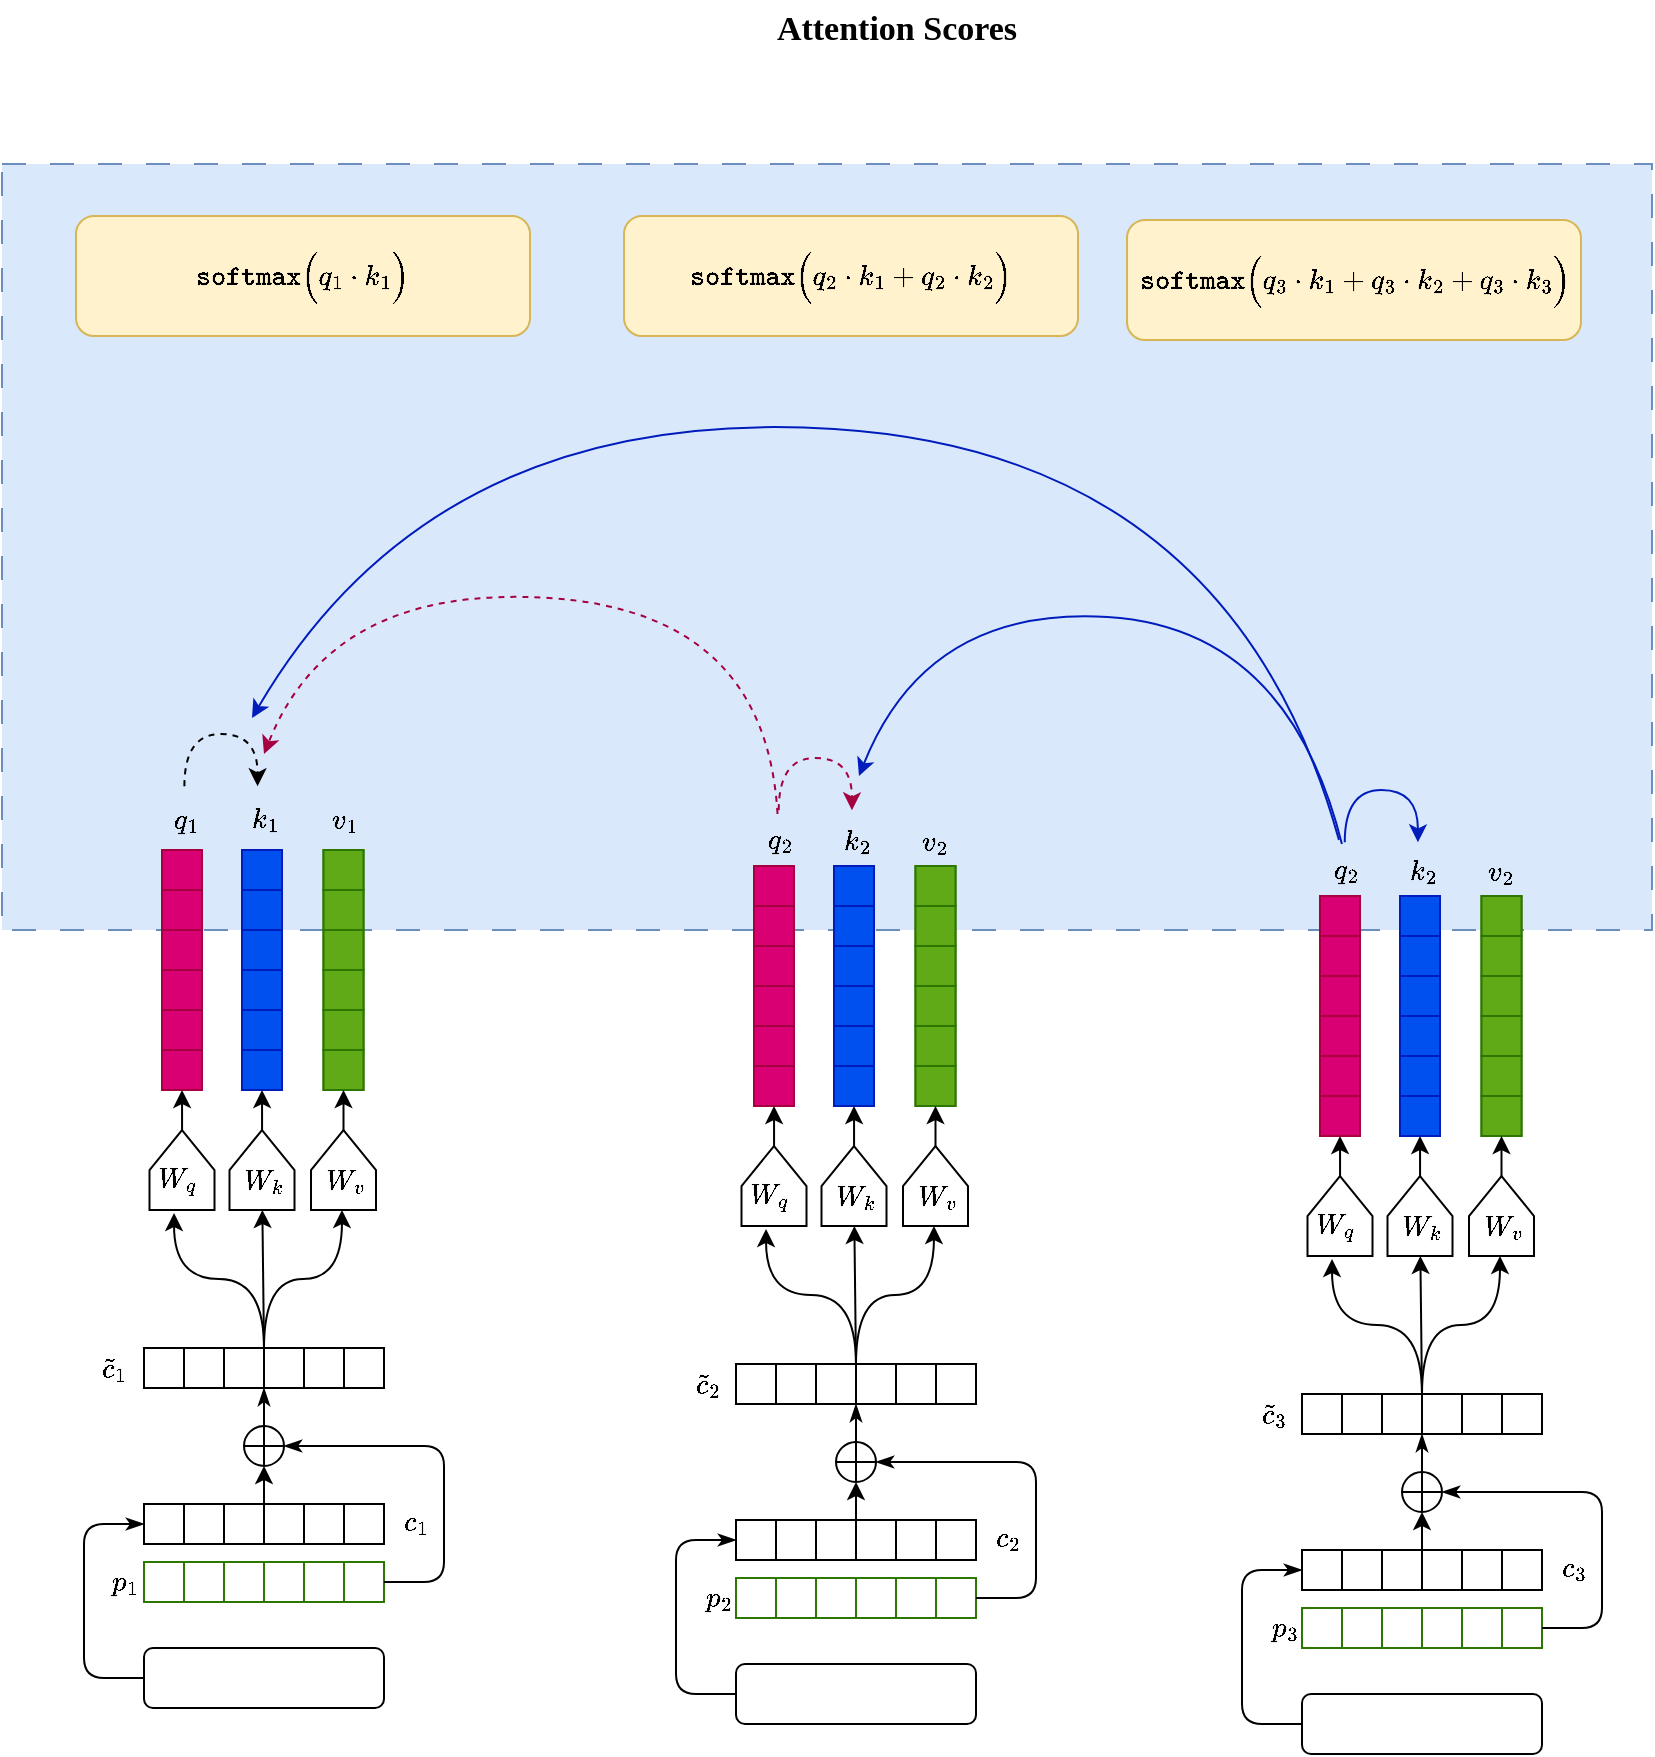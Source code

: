 <mxfile version="22.1.16" type="device">
  <diagram id="0hqk3zeWQtQj_Qt4gPwC" name="Page-1">
    <mxGraphModel dx="1098" dy="2112" grid="0" gridSize="10" guides="1" tooltips="1" connect="1" arrows="1" fold="1" page="1" pageScale="1" pageWidth="850" pageHeight="1100" math="1" shadow="0">
      <root>
        <mxCell id="0" />
        <mxCell id="1" parent="0" />
        <mxCell id="462" value="" style="rounded=0;whiteSpace=wrap;html=1;strokeColor=#6c8ebf;strokeWidth=1;fontFamily=Garamond;fontSize=17;fillColor=#dae8fc;dashed=1;dashPattern=12 12;" parent="1" vertex="1">
          <mxGeometry x="16" y="19" width="825" height="383" as="geometry" />
        </mxCell>
        <mxCell id="57" value="" style="verticalLabelPosition=bottom;verticalAlign=top;html=1;shape=offPageConnector;rounded=0;size=0.5;strokeWidth=1;fillColor=none;rotation=-180;" parent="1" vertex="1">
          <mxGeometry x="89.75" y="502" width="32.5" height="40" as="geometry" />
        </mxCell>
        <mxCell id="25" style="edgeStyle=elbowEdgeStyle;html=1;entryX=0;entryY=0.5;entryDx=0;entryDy=0;endArrow=classicThin;endFill=1;exitX=0;exitY=0.5;exitDx=0;exitDy=0;" parent="1" source="2" target="3" edge="1">
          <mxGeometry relative="1" as="geometry">
            <Array as="points">
              <mxPoint x="57" y="742" />
            </Array>
          </mxGeometry>
        </mxCell>
        <mxCell id="2" value="" style="rounded=1;whiteSpace=wrap;html=1;" parent="1" vertex="1">
          <mxGeometry x="87" y="761" width="120" height="30" as="geometry" />
        </mxCell>
        <mxCell id="9" value="" style="group" parent="1" vertex="1" connectable="0">
          <mxGeometry x="87" y="689" width="120" height="20" as="geometry" />
        </mxCell>
        <mxCell id="3" value="" style="rounded=0;whiteSpace=wrap;html=1;" parent="9" vertex="1">
          <mxGeometry width="20" height="20" as="geometry" />
        </mxCell>
        <mxCell id="4" value="" style="rounded=0;whiteSpace=wrap;html=1;" parent="9" vertex="1">
          <mxGeometry x="20" width="20" height="20" as="geometry" />
        </mxCell>
        <mxCell id="5" value="" style="rounded=0;whiteSpace=wrap;html=1;" parent="9" vertex="1">
          <mxGeometry x="40" width="20" height="20" as="geometry" />
        </mxCell>
        <mxCell id="6" value="" style="rounded=0;whiteSpace=wrap;html=1;" parent="9" vertex="1">
          <mxGeometry x="60" width="20" height="20" as="geometry" />
        </mxCell>
        <mxCell id="7" value="" style="rounded=0;whiteSpace=wrap;html=1;" parent="9" vertex="1">
          <mxGeometry x="80" width="20" height="20" as="geometry" />
        </mxCell>
        <mxCell id="8" value="" style="rounded=0;whiteSpace=wrap;html=1;" parent="9" vertex="1">
          <mxGeometry x="100" width="20" height="20" as="geometry" />
        </mxCell>
        <mxCell id="10" value="" style="group;fillColor=none;fontColor=#ffffff;strokeColor=#2D7600;" parent="1" vertex="1" connectable="0">
          <mxGeometry x="87" y="718" width="120" height="20" as="geometry" />
        </mxCell>
        <mxCell id="11" value="" style="rounded=0;whiteSpace=wrap;html=1;fillColor=none;fontColor=#ffffff;strokeColor=#2D7600;" parent="10" vertex="1">
          <mxGeometry width="20" height="20" as="geometry" />
        </mxCell>
        <mxCell id="12" value="" style="rounded=0;whiteSpace=wrap;html=1;fillColor=none;fontColor=#ffffff;strokeColor=#2D7600;" parent="10" vertex="1">
          <mxGeometry x="20" width="20" height="20" as="geometry" />
        </mxCell>
        <mxCell id="13" value="" style="rounded=0;whiteSpace=wrap;html=1;fillColor=none;fontColor=#ffffff;strokeColor=#2D7600;" parent="10" vertex="1">
          <mxGeometry x="40" width="20" height="20" as="geometry" />
        </mxCell>
        <mxCell id="14" value="" style="rounded=0;whiteSpace=wrap;html=1;fillColor=none;fontColor=#ffffff;strokeColor=#2D7600;" parent="10" vertex="1">
          <mxGeometry x="60" width="20" height="20" as="geometry" />
        </mxCell>
        <mxCell id="15" value="" style="rounded=0;whiteSpace=wrap;html=1;fillColor=none;fontColor=#ffffff;strokeColor=#2D7600;" parent="10" vertex="1">
          <mxGeometry x="80" width="20" height="20" as="geometry" />
        </mxCell>
        <mxCell id="16" value="" style="rounded=0;whiteSpace=wrap;html=1;fillColor=none;fontColor=#ffffff;strokeColor=#2D7600;" parent="10" vertex="1">
          <mxGeometry x="100" width="20" height="20" as="geometry" />
        </mxCell>
        <mxCell id="20" value="" style="group" parent="1" vertex="1" connectable="0">
          <mxGeometry x="137" y="650" width="20" height="20" as="geometry" />
        </mxCell>
        <mxCell id="17" value="" style="ellipse;whiteSpace=wrap;html=1;aspect=fixed;fillColor=none;" parent="20" vertex="1">
          <mxGeometry width="20" height="20" as="geometry" />
        </mxCell>
        <mxCell id="18" value="" style="endArrow=none;html=1;entryX=0.5;entryY=0;entryDx=0;entryDy=0;exitX=0.5;exitY=1;exitDx=0;exitDy=0;" parent="20" source="17" target="17" edge="1">
          <mxGeometry width="50" height="50" relative="1" as="geometry">
            <mxPoint x="60" y="120" as="sourcePoint" />
            <mxPoint x="110" y="70" as="targetPoint" />
          </mxGeometry>
        </mxCell>
        <mxCell id="19" value="" style="endArrow=none;html=1;exitX=0;exitY=0.5;exitDx=0;exitDy=0;entryX=1;entryY=0.5;entryDx=0;entryDy=0;" parent="20" source="17" target="17" edge="1">
          <mxGeometry width="50" height="50" relative="1" as="geometry">
            <mxPoint x="60" y="120" as="sourcePoint" />
            <mxPoint x="110" y="70" as="targetPoint" />
          </mxGeometry>
        </mxCell>
        <mxCell id="21" value="" style="endArrow=classic;html=1;exitX=0;exitY=0;exitDx=0;exitDy=0;entryX=0.5;entryY=1;entryDx=0;entryDy=0;" parent="1" source="6" target="17" edge="1">
          <mxGeometry width="50" height="50" relative="1" as="geometry">
            <mxPoint x="187" y="632" as="sourcePoint" />
            <mxPoint x="147" y="662" as="targetPoint" />
          </mxGeometry>
        </mxCell>
        <mxCell id="22" value="" style="endArrow=classicThin;html=1;edgeStyle=elbowEdgeStyle;exitX=1;exitY=0.5;exitDx=0;exitDy=0;entryX=1;entryY=0.5;entryDx=0;entryDy=0;endFill=1;" parent="1" source="16" target="17" edge="1">
          <mxGeometry width="50" height="50" relative="1" as="geometry">
            <mxPoint x="187" y="632" as="sourcePoint" />
            <mxPoint x="237" y="582" as="targetPoint" />
            <Array as="points">
              <mxPoint x="237" y="702" />
            </Array>
          </mxGeometry>
        </mxCell>
        <mxCell id="26" value="" style="group" parent="1" vertex="1" connectable="0">
          <mxGeometry x="87" y="592" width="120" height="25" as="geometry" />
        </mxCell>
        <mxCell id="27" value="" style="rounded=0;whiteSpace=wrap;html=1;" parent="26" vertex="1">
          <mxGeometry y="19" width="20" height="20" as="geometry" />
        </mxCell>
        <mxCell id="28" value="" style="rounded=0;whiteSpace=wrap;html=1;" parent="26" vertex="1">
          <mxGeometry x="20" y="19" width="20" height="20" as="geometry" />
        </mxCell>
        <mxCell id="29" value="" style="rounded=0;whiteSpace=wrap;html=1;" parent="26" vertex="1">
          <mxGeometry x="40" y="19" width="20" height="20" as="geometry" />
        </mxCell>
        <mxCell id="30" value="" style="rounded=0;whiteSpace=wrap;html=1;" parent="26" vertex="1">
          <mxGeometry x="60" y="19" width="20" height="20" as="geometry" />
        </mxCell>
        <mxCell id="31" value="" style="rounded=0;whiteSpace=wrap;html=1;" parent="26" vertex="1">
          <mxGeometry x="80" y="19" width="20" height="20" as="geometry" />
        </mxCell>
        <mxCell id="32" value="" style="rounded=0;whiteSpace=wrap;html=1;" parent="26" vertex="1">
          <mxGeometry x="100" y="19" width="20" height="20" as="geometry" />
        </mxCell>
        <mxCell id="65" value="$$\tilde{c}_1$$" style="text;align=center;verticalAlign=middle;resizable=0;points=[];autosize=1;strokeColor=none;fillColor=none;html=1;" parent="26" vertex="1">
          <mxGeometry x="-65" y="14" width="100" height="30" as="geometry" />
        </mxCell>
        <mxCell id="33" style="edgeStyle=orthogonalEdgeStyle;html=1;exitX=0.5;exitY=0;exitDx=0;exitDy=0;entryX=0;entryY=1;entryDx=0;entryDy=0;endArrow=classicThin;endFill=1;" parent="1" source="17" target="30" edge="1">
          <mxGeometry relative="1" as="geometry" />
        </mxCell>
        <mxCell id="34" value="" style="group;fillColor=#d80073;fontColor=#ffffff;strokeColor=#A50040;rotation=-90;" parent="1" vertex="1" connectable="0">
          <mxGeometry x="46" y="412" width="120" height="20" as="geometry" />
        </mxCell>
        <mxCell id="35" value="" style="rounded=0;whiteSpace=wrap;html=1;fillColor=#d80073;fontColor=#ffffff;strokeColor=#A50040;rotation=-90;" parent="34" vertex="1">
          <mxGeometry x="50" y="50" width="20" height="20" as="geometry" />
        </mxCell>
        <mxCell id="36" value="" style="rounded=0;whiteSpace=wrap;html=1;fillColor=#d80073;fontColor=#ffffff;strokeColor=#A50040;rotation=-90;" parent="34" vertex="1">
          <mxGeometry x="50" y="30" width="20" height="20" as="geometry" />
        </mxCell>
        <mxCell id="37" value="" style="rounded=0;whiteSpace=wrap;html=1;fillColor=#d80073;fontColor=#ffffff;strokeColor=#A50040;rotation=-90;" parent="34" vertex="1">
          <mxGeometry x="50" y="10" width="20" height="20" as="geometry" />
        </mxCell>
        <mxCell id="38" value="" style="rounded=0;whiteSpace=wrap;html=1;fillColor=#d80073;fontColor=#ffffff;strokeColor=#A50040;rotation=-90;" parent="34" vertex="1">
          <mxGeometry x="50" y="-10" width="20" height="20" as="geometry" />
        </mxCell>
        <mxCell id="39" value="" style="rounded=0;whiteSpace=wrap;html=1;fillColor=#d80073;fontColor=#ffffff;strokeColor=#A50040;rotation=-90;" parent="34" vertex="1">
          <mxGeometry x="50" y="-30" width="20" height="20" as="geometry" />
        </mxCell>
        <mxCell id="40" value="" style="rounded=0;whiteSpace=wrap;html=1;fillColor=#d80073;fontColor=#ffffff;strokeColor=#A50040;rotation=-90;" parent="34" vertex="1">
          <mxGeometry x="50" y="-50" width="20" height="20" as="geometry" />
        </mxCell>
        <mxCell id="58" style="edgeStyle=orthogonalEdgeStyle;curved=1;html=1;entryX=0;entryY=0.5;entryDx=0;entryDy=0;endArrow=classic;endFill=1;" parent="1" source="57" target="35" edge="1">
          <mxGeometry relative="1" as="geometry" />
        </mxCell>
        <mxCell id="64" value="$$W_q$$" style="text;align=center;verticalAlign=middle;resizable=0;points=[];autosize=1;strokeColor=none;fillColor=none;html=1;" parent="1" vertex="1">
          <mxGeometry x="68" y="512" width="70" height="30" as="geometry" />
        </mxCell>
        <mxCell id="66" value="$${c}_1$$" style="text;align=center;verticalAlign=middle;resizable=0;points=[];autosize=1;strokeColor=none;fillColor=none;html=1;" parent="1" vertex="1">
          <mxGeometry x="183" y="683" width="80" height="30" as="geometry" />
        </mxCell>
        <mxCell id="67" value="$${p}_1$$" style="text;align=center;verticalAlign=middle;resizable=0;points=[];autosize=1;strokeColor=none;fillColor=none;html=1;" parent="1" vertex="1">
          <mxGeometry x="37" y="713" width="80" height="30" as="geometry" />
        </mxCell>
        <mxCell id="69" value="" style="group;fillColor=#0050ef;fontColor=#ffffff;strokeColor=#001DBC;rotation=-90;" parent="1" vertex="1" connectable="0">
          <mxGeometry x="86" y="412" width="120" height="20" as="geometry" />
        </mxCell>
        <mxCell id="70" value="" style="rounded=0;whiteSpace=wrap;html=1;fillColor=#0050ef;fontColor=#ffffff;strokeColor=#001DBC;rotation=-90;" parent="69" vertex="1">
          <mxGeometry x="50" y="50" width="20" height="20" as="geometry" />
        </mxCell>
        <mxCell id="71" value="" style="rounded=0;whiteSpace=wrap;html=1;fillColor=#0050ef;fontColor=#ffffff;strokeColor=#001DBC;rotation=-90;" parent="69" vertex="1">
          <mxGeometry x="50" y="30" width="20" height="20" as="geometry" />
        </mxCell>
        <mxCell id="72" value="" style="rounded=0;whiteSpace=wrap;html=1;fillColor=#0050ef;fontColor=#ffffff;strokeColor=#001DBC;rotation=-90;" parent="69" vertex="1">
          <mxGeometry x="50" y="10" width="20" height="20" as="geometry" />
        </mxCell>
        <mxCell id="73" value="" style="rounded=0;whiteSpace=wrap;html=1;fillColor=#0050ef;fontColor=#ffffff;strokeColor=#001DBC;rotation=-90;" parent="69" vertex="1">
          <mxGeometry x="50" y="-10" width="20" height="20" as="geometry" />
        </mxCell>
        <mxCell id="74" value="" style="rounded=0;whiteSpace=wrap;html=1;fillColor=#0050ef;fontColor=#ffffff;strokeColor=#001DBC;rotation=-90;" parent="69" vertex="1">
          <mxGeometry x="50" y="-30" width="20" height="20" as="geometry" />
        </mxCell>
        <mxCell id="75" value="" style="rounded=0;whiteSpace=wrap;html=1;fillColor=#0050ef;fontColor=#ffffff;strokeColor=#001DBC;rotation=-90;" parent="69" vertex="1">
          <mxGeometry x="50" y="-50" width="20" height="20" as="geometry" />
        </mxCell>
        <mxCell id="76" style="edgeStyle=orthogonalEdgeStyle;curved=1;html=1;entryX=0;entryY=0.5;entryDx=0;entryDy=0;endArrow=classic;endFill=1;" parent="1" source="77" target="70" edge="1">
          <mxGeometry relative="1" as="geometry" />
        </mxCell>
        <mxCell id="77" value="" style="verticalLabelPosition=bottom;verticalAlign=top;html=1;shape=offPageConnector;rounded=0;size=0.5;strokeWidth=1;fillColor=none;rotation=-180;" parent="1" vertex="1">
          <mxGeometry x="129.75" y="502" width="32.5" height="40" as="geometry" />
        </mxCell>
        <mxCell id="78" value="" style="group;fillColor=#60a917;fontColor=#ffffff;strokeColor=#2D7600;rotation=-90;" parent="1" vertex="1" connectable="0">
          <mxGeometry x="126.75" y="412" width="120" height="20" as="geometry" />
        </mxCell>
        <mxCell id="79" value="" style="rounded=0;whiteSpace=wrap;html=1;fillColor=#60a917;fontColor=#ffffff;strokeColor=#2D7600;rotation=-90;" parent="78" vertex="1">
          <mxGeometry x="50" y="50" width="20" height="20" as="geometry" />
        </mxCell>
        <mxCell id="80" value="" style="rounded=0;whiteSpace=wrap;html=1;fillColor=#60a917;fontColor=#ffffff;strokeColor=#2D7600;rotation=-90;" parent="78" vertex="1">
          <mxGeometry x="50" y="30" width="20" height="20" as="geometry" />
        </mxCell>
        <mxCell id="81" value="" style="rounded=0;whiteSpace=wrap;html=1;fillColor=#60a917;fontColor=#ffffff;strokeColor=#2D7600;rotation=-90;" parent="78" vertex="1">
          <mxGeometry x="50" y="10" width="20" height="20" as="geometry" />
        </mxCell>
        <mxCell id="82" value="" style="rounded=0;whiteSpace=wrap;html=1;fillColor=#60a917;fontColor=#ffffff;strokeColor=#2D7600;rotation=-90;" parent="78" vertex="1">
          <mxGeometry x="50" y="-10" width="20" height="20" as="geometry" />
        </mxCell>
        <mxCell id="83" value="" style="rounded=0;whiteSpace=wrap;html=1;fillColor=#60a917;fontColor=#ffffff;strokeColor=#2D7600;rotation=-90;" parent="78" vertex="1">
          <mxGeometry x="50" y="-30" width="20" height="20" as="geometry" />
        </mxCell>
        <mxCell id="84" value="" style="rounded=0;whiteSpace=wrap;html=1;fillColor=#60a917;fontColor=#ffffff;strokeColor=#2D7600;rotation=-90;" parent="78" vertex="1">
          <mxGeometry x="50" y="-50" width="20" height="20" as="geometry" />
        </mxCell>
        <mxCell id="85" style="edgeStyle=orthogonalEdgeStyle;curved=1;html=1;entryX=0;entryY=0.5;entryDx=0;entryDy=0;endArrow=classic;endFill=1;" parent="1" source="86" target="79" edge="1">
          <mxGeometry relative="1" as="geometry" />
        </mxCell>
        <mxCell id="86" value="" style="verticalLabelPosition=bottom;verticalAlign=top;html=1;shape=offPageConnector;rounded=0;size=0.5;strokeWidth=1;fillColor=none;rotation=-180;" parent="1" vertex="1">
          <mxGeometry x="170.5" y="502" width="32.5" height="40" as="geometry" />
        </mxCell>
        <mxCell id="87" value="$$W_k$$" style="text;align=center;verticalAlign=middle;resizable=0;points=[];autosize=1;strokeColor=none;fillColor=none;html=1;" parent="1" vertex="1">
          <mxGeometry x="111" y="512" width="70" height="30" as="geometry" />
        </mxCell>
        <mxCell id="88" value="$$W_v$$" style="text;align=center;verticalAlign=middle;resizable=0;points=[];autosize=1;strokeColor=none;fillColor=none;html=1;" parent="1" vertex="1">
          <mxGeometry x="151.75" y="512" width="70" height="30" as="geometry" />
        </mxCell>
        <mxCell id="89" value="" style="curved=1;endArrow=classic;html=1;exitX=0;exitY=0;exitDx=0;exitDy=0;entryX=0.486;entryY=1.05;entryDx=0;entryDy=0;entryPerimeter=0;edgeStyle=orthogonalEdgeStyle;" parent="1" source="30" target="64" edge="1">
          <mxGeometry width="50" height="50" relative="1" as="geometry">
            <mxPoint x="197" y="532" as="sourcePoint" />
            <mxPoint x="247" y="482" as="targetPoint" />
          </mxGeometry>
        </mxCell>
        <mxCell id="90" value="" style="endArrow=classic;html=1;exitX=0;exitY=0;exitDx=0;exitDy=0;" parent="1" source="30" target="87" edge="1">
          <mxGeometry width="50" height="50" relative="1" as="geometry">
            <mxPoint x="188" y="609.5" as="sourcePoint" />
            <mxPoint x="157" y="542" as="targetPoint" />
          </mxGeometry>
        </mxCell>
        <mxCell id="91" style="edgeStyle=orthogonalEdgeStyle;curved=1;html=1;exitX=0;exitY=0;exitDx=0;exitDy=0;entryX=0.489;entryY=1;entryDx=0;entryDy=0;entryPerimeter=0;endArrow=classic;endFill=1;" parent="1" source="30" target="88" edge="1">
          <mxGeometry relative="1" as="geometry" />
        </mxCell>
        <mxCell id="379" style="edgeStyle=orthogonalEdgeStyle;curved=1;html=1;entryX=0.46;entryY=-0.061;entryDx=0;entryDy=0;entryPerimeter=0;endArrow=classic;endFill=1;exitX=0.49;exitY=-0.061;exitDx=0;exitDy=0;exitPerimeter=0;startArrow=none;startFill=0;dashed=1;" parent="1" source="135" target="308" edge="1">
          <mxGeometry relative="1" as="geometry">
            <Array as="points">
              <mxPoint x="107" y="304" />
              <mxPoint x="144" y="304" />
            </Array>
          </mxGeometry>
        </mxCell>
        <mxCell id="135" value="$${q}_1$$" style="text;align=center;verticalAlign=middle;resizable=0;points=[];autosize=1;strokeColor=none;fillColor=none;html=1;" parent="1" vertex="1">
          <mxGeometry x="68" y="332" width="80" height="30" as="geometry" />
        </mxCell>
        <mxCell id="308" value="$${k}_1$$" style="text;align=center;verticalAlign=middle;resizable=0;points=[];autosize=1;strokeColor=none;fillColor=none;html=1;" parent="1" vertex="1">
          <mxGeometry x="107" y="332" width="80" height="30" as="geometry" />
        </mxCell>
        <mxCell id="309" value="$${v}_1$$" style="text;align=center;verticalAlign=middle;resizable=0;points=[];autosize=1;strokeColor=none;fillColor=none;html=1;" parent="1" vertex="1">
          <mxGeometry x="146.75" y="332" width="80" height="30" as="geometry" />
        </mxCell>
        <mxCell id="310" value="" style="verticalLabelPosition=bottom;verticalAlign=top;html=1;shape=offPageConnector;rounded=0;size=0.5;strokeWidth=1;fillColor=none;rotation=-180;" parent="1" vertex="1">
          <mxGeometry x="385.75" y="510" width="32.5" height="40" as="geometry" />
        </mxCell>
        <mxCell id="311" style="edgeStyle=elbowEdgeStyle;html=1;entryX=0;entryY=0.5;entryDx=0;entryDy=0;endArrow=classicThin;endFill=1;exitX=0;exitY=0.5;exitDx=0;exitDy=0;" parent="1" source="312" target="314" edge="1">
          <mxGeometry relative="1" as="geometry">
            <Array as="points">
              <mxPoint x="353" y="750" />
            </Array>
          </mxGeometry>
        </mxCell>
        <mxCell id="312" value="" style="rounded=1;whiteSpace=wrap;html=1;" parent="1" vertex="1">
          <mxGeometry x="383" y="769" width="120" height="30" as="geometry" />
        </mxCell>
        <mxCell id="313" value="" style="group" parent="1" vertex="1" connectable="0">
          <mxGeometry x="383" y="697" width="120" height="20" as="geometry" />
        </mxCell>
        <mxCell id="314" value="" style="rounded=0;whiteSpace=wrap;html=1;" parent="313" vertex="1">
          <mxGeometry width="20" height="20" as="geometry" />
        </mxCell>
        <mxCell id="315" value="" style="rounded=0;whiteSpace=wrap;html=1;" parent="313" vertex="1">
          <mxGeometry x="20" width="20" height="20" as="geometry" />
        </mxCell>
        <mxCell id="316" value="" style="rounded=0;whiteSpace=wrap;html=1;" parent="313" vertex="1">
          <mxGeometry x="40" width="20" height="20" as="geometry" />
        </mxCell>
        <mxCell id="317" value="" style="rounded=0;whiteSpace=wrap;html=1;" parent="313" vertex="1">
          <mxGeometry x="60" width="20" height="20" as="geometry" />
        </mxCell>
        <mxCell id="318" value="" style="rounded=0;whiteSpace=wrap;html=1;" parent="313" vertex="1">
          <mxGeometry x="80" width="20" height="20" as="geometry" />
        </mxCell>
        <mxCell id="319" value="" style="rounded=0;whiteSpace=wrap;html=1;" parent="313" vertex="1">
          <mxGeometry x="100" width="20" height="20" as="geometry" />
        </mxCell>
        <mxCell id="320" value="" style="group;fillColor=none;fontColor=#ffffff;strokeColor=#2D7600;" parent="1" vertex="1" connectable="0">
          <mxGeometry x="383" y="726" width="120" height="20" as="geometry" />
        </mxCell>
        <mxCell id="321" value="" style="rounded=0;whiteSpace=wrap;html=1;fillColor=none;fontColor=#ffffff;strokeColor=#2D7600;" parent="320" vertex="1">
          <mxGeometry width="20" height="20" as="geometry" />
        </mxCell>
        <mxCell id="322" value="" style="rounded=0;whiteSpace=wrap;html=1;fillColor=none;fontColor=#ffffff;strokeColor=#2D7600;" parent="320" vertex="1">
          <mxGeometry x="20" width="20" height="20" as="geometry" />
        </mxCell>
        <mxCell id="323" value="" style="rounded=0;whiteSpace=wrap;html=1;fillColor=none;fontColor=#ffffff;strokeColor=#2D7600;" parent="320" vertex="1">
          <mxGeometry x="40" width="20" height="20" as="geometry" />
        </mxCell>
        <mxCell id="324" value="" style="rounded=0;whiteSpace=wrap;html=1;fillColor=none;fontColor=#ffffff;strokeColor=#2D7600;" parent="320" vertex="1">
          <mxGeometry x="60" width="20" height="20" as="geometry" />
        </mxCell>
        <mxCell id="325" value="" style="rounded=0;whiteSpace=wrap;html=1;fillColor=none;fontColor=#ffffff;strokeColor=#2D7600;" parent="320" vertex="1">
          <mxGeometry x="80" width="20" height="20" as="geometry" />
        </mxCell>
        <mxCell id="326" value="" style="rounded=0;whiteSpace=wrap;html=1;fillColor=none;fontColor=#ffffff;strokeColor=#2D7600;" parent="320" vertex="1">
          <mxGeometry x="100" width="20" height="20" as="geometry" />
        </mxCell>
        <mxCell id="327" value="" style="group" parent="1" vertex="1" connectable="0">
          <mxGeometry x="433" y="658" width="20" height="20" as="geometry" />
        </mxCell>
        <mxCell id="328" value="" style="ellipse;whiteSpace=wrap;html=1;aspect=fixed;fillColor=none;" parent="327" vertex="1">
          <mxGeometry width="20" height="20" as="geometry" />
        </mxCell>
        <mxCell id="329" value="" style="endArrow=none;html=1;entryX=0.5;entryY=0;entryDx=0;entryDy=0;exitX=0.5;exitY=1;exitDx=0;exitDy=0;" parent="327" source="328" target="328" edge="1">
          <mxGeometry width="50" height="50" relative="1" as="geometry">
            <mxPoint x="60" y="120" as="sourcePoint" />
            <mxPoint x="110" y="70" as="targetPoint" />
          </mxGeometry>
        </mxCell>
        <mxCell id="330" value="" style="endArrow=none;html=1;exitX=0;exitY=0.5;exitDx=0;exitDy=0;entryX=1;entryY=0.5;entryDx=0;entryDy=0;" parent="327" source="328" target="328" edge="1">
          <mxGeometry width="50" height="50" relative="1" as="geometry">
            <mxPoint x="60" y="120" as="sourcePoint" />
            <mxPoint x="110" y="70" as="targetPoint" />
          </mxGeometry>
        </mxCell>
        <mxCell id="331" value="" style="endArrow=classic;html=1;exitX=0;exitY=0;exitDx=0;exitDy=0;entryX=0.5;entryY=1;entryDx=0;entryDy=0;" parent="1" source="317" target="328" edge="1">
          <mxGeometry width="50" height="50" relative="1" as="geometry">
            <mxPoint x="483" y="640" as="sourcePoint" />
            <mxPoint x="443" y="670" as="targetPoint" />
          </mxGeometry>
        </mxCell>
        <mxCell id="332" value="" style="endArrow=classicThin;html=1;edgeStyle=elbowEdgeStyle;exitX=1;exitY=0.5;exitDx=0;exitDy=0;entryX=1;entryY=0.5;entryDx=0;entryDy=0;endFill=1;" parent="1" source="326" target="328" edge="1">
          <mxGeometry width="50" height="50" relative="1" as="geometry">
            <mxPoint x="483" y="640" as="sourcePoint" />
            <mxPoint x="533" y="590" as="targetPoint" />
            <Array as="points">
              <mxPoint x="533" y="710" />
            </Array>
          </mxGeometry>
        </mxCell>
        <mxCell id="333" value="" style="group" parent="1" vertex="1" connectable="0">
          <mxGeometry x="383" y="600" width="120" height="42" as="geometry" />
        </mxCell>
        <mxCell id="334" value="" style="rounded=0;whiteSpace=wrap;html=1;" parent="333" vertex="1">
          <mxGeometry y="19" width="20" height="20" as="geometry" />
        </mxCell>
        <mxCell id="335" value="" style="rounded=0;whiteSpace=wrap;html=1;" parent="333" vertex="1">
          <mxGeometry x="20" y="19" width="20" height="20" as="geometry" />
        </mxCell>
        <mxCell id="336" value="" style="rounded=0;whiteSpace=wrap;html=1;" parent="333" vertex="1">
          <mxGeometry x="40" y="19" width="20" height="20" as="geometry" />
        </mxCell>
        <mxCell id="337" value="" style="rounded=0;whiteSpace=wrap;html=1;" parent="333" vertex="1">
          <mxGeometry x="60" y="19" width="20" height="20" as="geometry" />
        </mxCell>
        <mxCell id="338" value="" style="rounded=0;whiteSpace=wrap;html=1;" parent="333" vertex="1">
          <mxGeometry x="80" y="19" width="20" height="20" as="geometry" />
        </mxCell>
        <mxCell id="339" value="" style="rounded=0;whiteSpace=wrap;html=1;" parent="333" vertex="1">
          <mxGeometry x="100" y="19" width="20" height="20" as="geometry" />
        </mxCell>
        <mxCell id="340" value="$$\tilde{c}_2$$" style="text;align=center;verticalAlign=middle;resizable=0;points=[];autosize=1;strokeColor=none;fillColor=none;html=1;" parent="333" vertex="1">
          <mxGeometry x="-63" y="16" width="97" height="26" as="geometry" />
        </mxCell>
        <mxCell id="341" style="edgeStyle=orthogonalEdgeStyle;html=1;exitX=0.5;exitY=0;exitDx=0;exitDy=0;entryX=0;entryY=1;entryDx=0;entryDy=0;endArrow=classicThin;endFill=1;" parent="1" source="328" target="337" edge="1">
          <mxGeometry relative="1" as="geometry" />
        </mxCell>
        <mxCell id="342" value="" style="group;fillColor=#d80073;fontColor=#ffffff;strokeColor=#A50040;rotation=-90;" parent="1" vertex="1" connectable="0">
          <mxGeometry x="342" y="420" width="120" height="20" as="geometry" />
        </mxCell>
        <mxCell id="343" value="" style="rounded=0;whiteSpace=wrap;html=1;fillColor=#d80073;fontColor=#ffffff;strokeColor=#A50040;rotation=-90;" parent="342" vertex="1">
          <mxGeometry x="50" y="50" width="20" height="20" as="geometry" />
        </mxCell>
        <mxCell id="344" value="" style="rounded=0;whiteSpace=wrap;html=1;fillColor=#d80073;fontColor=#ffffff;strokeColor=#A50040;rotation=-90;" parent="342" vertex="1">
          <mxGeometry x="50" y="30" width="20" height="20" as="geometry" />
        </mxCell>
        <mxCell id="345" value="" style="rounded=0;whiteSpace=wrap;html=1;fillColor=#d80073;fontColor=#ffffff;strokeColor=#A50040;rotation=-90;" parent="342" vertex="1">
          <mxGeometry x="50" y="10" width="20" height="20" as="geometry" />
        </mxCell>
        <mxCell id="346" value="" style="rounded=0;whiteSpace=wrap;html=1;fillColor=#d80073;fontColor=#ffffff;strokeColor=#A50040;rotation=-90;" parent="342" vertex="1">
          <mxGeometry x="50" y="-10" width="20" height="20" as="geometry" />
        </mxCell>
        <mxCell id="347" value="" style="rounded=0;whiteSpace=wrap;html=1;fillColor=#d80073;fontColor=#ffffff;strokeColor=#A50040;rotation=-90;" parent="342" vertex="1">
          <mxGeometry x="50" y="-30" width="20" height="20" as="geometry" />
        </mxCell>
        <mxCell id="348" value="" style="rounded=0;whiteSpace=wrap;html=1;fillColor=#d80073;fontColor=#ffffff;strokeColor=#A50040;rotation=-90;" parent="342" vertex="1">
          <mxGeometry x="50" y="-50" width="20" height="20" as="geometry" />
        </mxCell>
        <mxCell id="349" style="edgeStyle=orthogonalEdgeStyle;curved=1;html=1;entryX=0;entryY=0.5;entryDx=0;entryDy=0;endArrow=classic;endFill=1;" parent="1" source="310" target="343" edge="1">
          <mxGeometry relative="1" as="geometry" />
        </mxCell>
        <mxCell id="350" value="$$W_q$$" style="text;align=center;verticalAlign=middle;resizable=0;points=[];autosize=1;strokeColor=none;fillColor=none;html=1;" parent="1" vertex="1">
          <mxGeometry x="364" y="520" width="70" height="30" as="geometry" />
        </mxCell>
        <mxCell id="351" value="$${c}_2$$" style="text;align=center;verticalAlign=middle;resizable=0;points=[];autosize=1;strokeColor=none;fillColor=none;html=1;" parent="1" vertex="1">
          <mxGeometry x="483" y="693" width="72" height="26" as="geometry" />
        </mxCell>
        <mxCell id="352" value="$${p}_2$$" style="text;align=center;verticalAlign=middle;resizable=0;points=[];autosize=1;strokeColor=none;fillColor=none;html=1;" parent="1" vertex="1">
          <mxGeometry x="337" y="723" width="73" height="26" as="geometry" />
        </mxCell>
        <mxCell id="353" value="" style="group;fillColor=#0050ef;fontColor=#ffffff;strokeColor=#001DBC;rotation=-90;" parent="1" vertex="1" connectable="0">
          <mxGeometry x="382" y="420" width="120" height="20" as="geometry" />
        </mxCell>
        <mxCell id="354" value="" style="rounded=0;whiteSpace=wrap;html=1;fillColor=#0050ef;fontColor=#ffffff;strokeColor=#001DBC;rotation=-90;" parent="353" vertex="1">
          <mxGeometry x="50" y="50" width="20" height="20" as="geometry" />
        </mxCell>
        <mxCell id="355" value="" style="rounded=0;whiteSpace=wrap;html=1;fillColor=#0050ef;fontColor=#ffffff;strokeColor=#001DBC;rotation=-90;" parent="353" vertex="1">
          <mxGeometry x="50" y="30" width="20" height="20" as="geometry" />
        </mxCell>
        <mxCell id="356" value="" style="rounded=0;whiteSpace=wrap;html=1;fillColor=#0050ef;fontColor=#ffffff;strokeColor=#001DBC;rotation=-90;" parent="353" vertex="1">
          <mxGeometry x="50" y="10" width="20" height="20" as="geometry" />
        </mxCell>
        <mxCell id="357" value="" style="rounded=0;whiteSpace=wrap;html=1;fillColor=#0050ef;fontColor=#ffffff;strokeColor=#001DBC;rotation=-90;" parent="353" vertex="1">
          <mxGeometry x="50" y="-10" width="20" height="20" as="geometry" />
        </mxCell>
        <mxCell id="358" value="" style="rounded=0;whiteSpace=wrap;html=1;fillColor=#0050ef;fontColor=#ffffff;strokeColor=#001DBC;rotation=-90;" parent="353" vertex="1">
          <mxGeometry x="50" y="-30" width="20" height="20" as="geometry" />
        </mxCell>
        <mxCell id="359" value="" style="rounded=0;whiteSpace=wrap;html=1;fillColor=#0050ef;fontColor=#ffffff;strokeColor=#001DBC;rotation=-90;" parent="353" vertex="1">
          <mxGeometry x="50" y="-50" width="20" height="20" as="geometry" />
        </mxCell>
        <mxCell id="360" style="edgeStyle=orthogonalEdgeStyle;curved=1;html=1;entryX=0;entryY=0.5;entryDx=0;entryDy=0;endArrow=classic;endFill=1;" parent="1" source="361" target="354" edge="1">
          <mxGeometry relative="1" as="geometry" />
        </mxCell>
        <mxCell id="361" value="" style="verticalLabelPosition=bottom;verticalAlign=top;html=1;shape=offPageConnector;rounded=0;size=0.5;strokeWidth=1;fillColor=none;rotation=-180;" parent="1" vertex="1">
          <mxGeometry x="425.75" y="510" width="32.5" height="40" as="geometry" />
        </mxCell>
        <mxCell id="362" value="" style="group;fillColor=#60a917;fontColor=#ffffff;strokeColor=#2D7600;rotation=-90;" parent="1" vertex="1" connectable="0">
          <mxGeometry x="422.75" y="420" width="120" height="20" as="geometry" />
        </mxCell>
        <mxCell id="363" value="" style="rounded=0;whiteSpace=wrap;html=1;fillColor=#60a917;fontColor=#ffffff;strokeColor=#2D7600;rotation=-90;" parent="362" vertex="1">
          <mxGeometry x="50" y="50" width="20" height="20" as="geometry" />
        </mxCell>
        <mxCell id="364" value="" style="rounded=0;whiteSpace=wrap;html=1;fillColor=#60a917;fontColor=#ffffff;strokeColor=#2D7600;rotation=-90;" parent="362" vertex="1">
          <mxGeometry x="50" y="30" width="20" height="20" as="geometry" />
        </mxCell>
        <mxCell id="365" value="" style="rounded=0;whiteSpace=wrap;html=1;fillColor=#60a917;fontColor=#ffffff;strokeColor=#2D7600;rotation=-90;" parent="362" vertex="1">
          <mxGeometry x="50" y="10" width="20" height="20" as="geometry" />
        </mxCell>
        <mxCell id="366" value="" style="rounded=0;whiteSpace=wrap;html=1;fillColor=#60a917;fontColor=#ffffff;strokeColor=#2D7600;rotation=-90;" parent="362" vertex="1">
          <mxGeometry x="50" y="-10" width="20" height="20" as="geometry" />
        </mxCell>
        <mxCell id="367" value="" style="rounded=0;whiteSpace=wrap;html=1;fillColor=#60a917;fontColor=#ffffff;strokeColor=#2D7600;rotation=-90;" parent="362" vertex="1">
          <mxGeometry x="50" y="-30" width="20" height="20" as="geometry" />
        </mxCell>
        <mxCell id="368" value="" style="rounded=0;whiteSpace=wrap;html=1;fillColor=#60a917;fontColor=#ffffff;strokeColor=#2D7600;rotation=-90;" parent="362" vertex="1">
          <mxGeometry x="50" y="-50" width="20" height="20" as="geometry" />
        </mxCell>
        <mxCell id="369" style="edgeStyle=orthogonalEdgeStyle;curved=1;html=1;entryX=0;entryY=0.5;entryDx=0;entryDy=0;endArrow=classic;endFill=1;" parent="1" source="370" target="363" edge="1">
          <mxGeometry relative="1" as="geometry" />
        </mxCell>
        <mxCell id="370" value="" style="verticalLabelPosition=bottom;verticalAlign=top;html=1;shape=offPageConnector;rounded=0;size=0.5;strokeWidth=1;fillColor=none;rotation=-180;" parent="1" vertex="1">
          <mxGeometry x="466.5" y="510" width="32.5" height="40" as="geometry" />
        </mxCell>
        <mxCell id="371" value="$$W_k$$" style="text;align=center;verticalAlign=middle;resizable=0;points=[];autosize=1;strokeColor=none;fillColor=none;html=1;" parent="1" vertex="1">
          <mxGeometry x="407" y="520" width="70" height="30" as="geometry" />
        </mxCell>
        <mxCell id="372" value="$$W_v$$" style="text;align=center;verticalAlign=middle;resizable=0;points=[];autosize=1;strokeColor=none;fillColor=none;html=1;" parent="1" vertex="1">
          <mxGeometry x="447.75" y="520" width="70" height="30" as="geometry" />
        </mxCell>
        <mxCell id="373" value="" style="curved=1;endArrow=classic;html=1;exitX=0;exitY=0;exitDx=0;exitDy=0;entryX=0.486;entryY=1.05;entryDx=0;entryDy=0;entryPerimeter=0;edgeStyle=orthogonalEdgeStyle;" parent="1" source="337" target="350" edge="1">
          <mxGeometry width="50" height="50" relative="1" as="geometry">
            <mxPoint x="493" y="540" as="sourcePoint" />
            <mxPoint x="543" y="490" as="targetPoint" />
          </mxGeometry>
        </mxCell>
        <mxCell id="374" value="" style="endArrow=classic;html=1;exitX=0;exitY=0;exitDx=0;exitDy=0;" parent="1" source="337" target="371" edge="1">
          <mxGeometry width="50" height="50" relative="1" as="geometry">
            <mxPoint x="484" y="617.5" as="sourcePoint" />
            <mxPoint x="453" y="550" as="targetPoint" />
          </mxGeometry>
        </mxCell>
        <mxCell id="375" style="edgeStyle=orthogonalEdgeStyle;curved=1;html=1;exitX=0;exitY=0;exitDx=0;exitDy=0;entryX=0.489;entryY=1;entryDx=0;entryDy=0;entryPerimeter=0;endArrow=classic;endFill=1;" parent="1" source="337" target="372" edge="1">
          <mxGeometry relative="1" as="geometry" />
        </mxCell>
        <mxCell id="376" value="$${q}_2$$" style="text;align=center;verticalAlign=middle;resizable=0;points=[];autosize=1;strokeColor=none;fillColor=none;html=1;" parent="1" vertex="1">
          <mxGeometry x="368" y="344" width="73" height="26" as="geometry" />
        </mxCell>
        <mxCell id="377" value="$${k}_2$$" style="text;align=center;verticalAlign=middle;resizable=0;points=[];autosize=1;strokeColor=none;fillColor=none;html=1;" parent="1" vertex="1">
          <mxGeometry x="407" y="345" width="72" height="26" as="geometry" />
        </mxCell>
        <mxCell id="378" value="$${v}_2$$" style="text;align=center;verticalAlign=middle;resizable=0;points=[];autosize=1;strokeColor=none;fillColor=none;html=1;" parent="1" vertex="1">
          <mxGeometry x="445.75" y="345" width="72" height="26" as="geometry" />
        </mxCell>
        <mxCell id="380" value="" style="verticalLabelPosition=bottom;verticalAlign=top;html=1;shape=offPageConnector;rounded=0;size=0.5;strokeWidth=1;fillColor=none;rotation=-180;" parent="1" vertex="1">
          <mxGeometry x="668.75" y="525" width="32.5" height="40" as="geometry" />
        </mxCell>
        <mxCell id="381" style="edgeStyle=elbowEdgeStyle;html=1;entryX=0;entryY=0.5;entryDx=0;entryDy=0;endArrow=classicThin;endFill=1;exitX=0;exitY=0.5;exitDx=0;exitDy=0;" parent="1" source="382" target="384" edge="1">
          <mxGeometry relative="1" as="geometry">
            <Array as="points">
              <mxPoint x="636" y="765" />
            </Array>
          </mxGeometry>
        </mxCell>
        <mxCell id="382" value="" style="rounded=1;whiteSpace=wrap;html=1;" parent="1" vertex="1">
          <mxGeometry x="666" y="784" width="120" height="30" as="geometry" />
        </mxCell>
        <mxCell id="383" value="" style="group" parent="1" vertex="1" connectable="0">
          <mxGeometry x="666" y="712" width="120" height="20" as="geometry" />
        </mxCell>
        <mxCell id="384" value="" style="rounded=0;whiteSpace=wrap;html=1;" parent="383" vertex="1">
          <mxGeometry width="20" height="20" as="geometry" />
        </mxCell>
        <mxCell id="385" value="" style="rounded=0;whiteSpace=wrap;html=1;" parent="383" vertex="1">
          <mxGeometry x="20" width="20" height="20" as="geometry" />
        </mxCell>
        <mxCell id="386" value="" style="rounded=0;whiteSpace=wrap;html=1;" parent="383" vertex="1">
          <mxGeometry x="40" width="20" height="20" as="geometry" />
        </mxCell>
        <mxCell id="387" value="" style="rounded=0;whiteSpace=wrap;html=1;" parent="383" vertex="1">
          <mxGeometry x="60" width="20" height="20" as="geometry" />
        </mxCell>
        <mxCell id="388" value="" style="rounded=0;whiteSpace=wrap;html=1;" parent="383" vertex="1">
          <mxGeometry x="80" width="20" height="20" as="geometry" />
        </mxCell>
        <mxCell id="389" value="" style="rounded=0;whiteSpace=wrap;html=1;" parent="383" vertex="1">
          <mxGeometry x="100" width="20" height="20" as="geometry" />
        </mxCell>
        <mxCell id="390" value="" style="group;fillColor=none;fontColor=#ffffff;strokeColor=#2D7600;" parent="1" vertex="1" connectable="0">
          <mxGeometry x="666" y="741" width="120" height="20" as="geometry" />
        </mxCell>
        <mxCell id="391" value="" style="rounded=0;whiteSpace=wrap;html=1;fillColor=none;fontColor=#ffffff;strokeColor=#2D7600;" parent="390" vertex="1">
          <mxGeometry width="20" height="20" as="geometry" />
        </mxCell>
        <mxCell id="392" value="" style="rounded=0;whiteSpace=wrap;html=1;fillColor=none;fontColor=#ffffff;strokeColor=#2D7600;" parent="390" vertex="1">
          <mxGeometry x="20" width="20" height="20" as="geometry" />
        </mxCell>
        <mxCell id="393" value="" style="rounded=0;whiteSpace=wrap;html=1;fillColor=none;fontColor=#ffffff;strokeColor=#2D7600;" parent="390" vertex="1">
          <mxGeometry x="40" width="20" height="20" as="geometry" />
        </mxCell>
        <mxCell id="394" value="" style="rounded=0;whiteSpace=wrap;html=1;fillColor=none;fontColor=#ffffff;strokeColor=#2D7600;" parent="390" vertex="1">
          <mxGeometry x="60" width="20" height="20" as="geometry" />
        </mxCell>
        <mxCell id="395" value="" style="rounded=0;whiteSpace=wrap;html=1;fillColor=none;fontColor=#ffffff;strokeColor=#2D7600;" parent="390" vertex="1">
          <mxGeometry x="80" width="20" height="20" as="geometry" />
        </mxCell>
        <mxCell id="396" value="" style="rounded=0;whiteSpace=wrap;html=1;fillColor=none;fontColor=#ffffff;strokeColor=#2D7600;" parent="390" vertex="1">
          <mxGeometry x="100" width="20" height="20" as="geometry" />
        </mxCell>
        <mxCell id="397" value="" style="group" parent="1" vertex="1" connectable="0">
          <mxGeometry x="716" y="673" width="20" height="20" as="geometry" />
        </mxCell>
        <mxCell id="398" value="" style="ellipse;whiteSpace=wrap;html=1;aspect=fixed;fillColor=none;" parent="397" vertex="1">
          <mxGeometry width="20" height="20" as="geometry" />
        </mxCell>
        <mxCell id="399" value="" style="endArrow=none;html=1;entryX=0.5;entryY=0;entryDx=0;entryDy=0;exitX=0.5;exitY=1;exitDx=0;exitDy=0;" parent="397" source="398" target="398" edge="1">
          <mxGeometry width="50" height="50" relative="1" as="geometry">
            <mxPoint x="60" y="120" as="sourcePoint" />
            <mxPoint x="110" y="70" as="targetPoint" />
          </mxGeometry>
        </mxCell>
        <mxCell id="400" value="" style="endArrow=none;html=1;exitX=0;exitY=0.5;exitDx=0;exitDy=0;entryX=1;entryY=0.5;entryDx=0;entryDy=0;" parent="397" source="398" target="398" edge="1">
          <mxGeometry width="50" height="50" relative="1" as="geometry">
            <mxPoint x="60" y="120" as="sourcePoint" />
            <mxPoint x="110" y="70" as="targetPoint" />
          </mxGeometry>
        </mxCell>
        <mxCell id="401" value="" style="endArrow=classic;html=1;exitX=0;exitY=0;exitDx=0;exitDy=0;entryX=0.5;entryY=1;entryDx=0;entryDy=0;" parent="1" source="387" target="398" edge="1">
          <mxGeometry width="50" height="50" relative="1" as="geometry">
            <mxPoint x="766" y="655" as="sourcePoint" />
            <mxPoint x="726" y="685" as="targetPoint" />
          </mxGeometry>
        </mxCell>
        <mxCell id="402" value="" style="endArrow=classicThin;html=1;edgeStyle=elbowEdgeStyle;exitX=1;exitY=0.5;exitDx=0;exitDy=0;entryX=1;entryY=0.5;entryDx=0;entryDy=0;endFill=1;" parent="1" source="396" target="398" edge="1">
          <mxGeometry width="50" height="50" relative="1" as="geometry">
            <mxPoint x="766" y="655" as="sourcePoint" />
            <mxPoint x="816" y="605" as="targetPoint" />
            <Array as="points">
              <mxPoint x="816" y="725" />
            </Array>
          </mxGeometry>
        </mxCell>
        <mxCell id="403" value="" style="group" parent="1" vertex="1" connectable="0">
          <mxGeometry x="666" y="615" width="120" height="42" as="geometry" />
        </mxCell>
        <mxCell id="404" value="" style="rounded=0;whiteSpace=wrap;html=1;" parent="403" vertex="1">
          <mxGeometry y="19" width="20" height="20" as="geometry" />
        </mxCell>
        <mxCell id="405" value="" style="rounded=0;whiteSpace=wrap;html=1;" parent="403" vertex="1">
          <mxGeometry x="20" y="19" width="20" height="20" as="geometry" />
        </mxCell>
        <mxCell id="406" value="" style="rounded=0;whiteSpace=wrap;html=1;" parent="403" vertex="1">
          <mxGeometry x="40" y="19" width="20" height="20" as="geometry" />
        </mxCell>
        <mxCell id="407" value="" style="rounded=0;whiteSpace=wrap;html=1;" parent="403" vertex="1">
          <mxGeometry x="60" y="19" width="20" height="20" as="geometry" />
        </mxCell>
        <mxCell id="408" value="" style="rounded=0;whiteSpace=wrap;html=1;" parent="403" vertex="1">
          <mxGeometry x="80" y="19" width="20" height="20" as="geometry" />
        </mxCell>
        <mxCell id="409" value="" style="rounded=0;whiteSpace=wrap;html=1;" parent="403" vertex="1">
          <mxGeometry x="100" y="19" width="20" height="20" as="geometry" />
        </mxCell>
        <mxCell id="410" value="$$\tilde{c}_3$$" style="text;align=center;verticalAlign=middle;resizable=0;points=[];autosize=1;strokeColor=none;fillColor=none;html=1;" parent="403" vertex="1">
          <mxGeometry x="-63" y="16" width="97" height="26" as="geometry" />
        </mxCell>
        <mxCell id="411" style="edgeStyle=orthogonalEdgeStyle;html=1;exitX=0.5;exitY=0;exitDx=0;exitDy=0;entryX=0;entryY=1;entryDx=0;entryDy=0;endArrow=classicThin;endFill=1;" parent="1" source="398" target="407" edge="1">
          <mxGeometry relative="1" as="geometry" />
        </mxCell>
        <mxCell id="412" value="" style="group;fillColor=#d80073;fontColor=#ffffff;strokeColor=#A50040;rotation=-90;" parent="1" vertex="1" connectable="0">
          <mxGeometry x="625" y="435" width="120" height="20" as="geometry" />
        </mxCell>
        <mxCell id="413" value="" style="rounded=0;whiteSpace=wrap;html=1;fillColor=#d80073;fontColor=#ffffff;strokeColor=#A50040;rotation=-90;" parent="412" vertex="1">
          <mxGeometry x="50" y="50" width="20" height="20" as="geometry" />
        </mxCell>
        <mxCell id="414" value="" style="rounded=0;whiteSpace=wrap;html=1;fillColor=#d80073;fontColor=#ffffff;strokeColor=#A50040;rotation=-90;" parent="412" vertex="1">
          <mxGeometry x="50" y="30" width="20" height="20" as="geometry" />
        </mxCell>
        <mxCell id="415" value="" style="rounded=0;whiteSpace=wrap;html=1;fillColor=#d80073;fontColor=#ffffff;strokeColor=#A50040;rotation=-90;" parent="412" vertex="1">
          <mxGeometry x="50" y="10" width="20" height="20" as="geometry" />
        </mxCell>
        <mxCell id="416" value="" style="rounded=0;whiteSpace=wrap;html=1;fillColor=#d80073;fontColor=#ffffff;strokeColor=#A50040;rotation=-90;" parent="412" vertex="1">
          <mxGeometry x="50" y="-10" width="20" height="20" as="geometry" />
        </mxCell>
        <mxCell id="417" value="" style="rounded=0;whiteSpace=wrap;html=1;fillColor=#d80073;fontColor=#ffffff;strokeColor=#A50040;rotation=-90;" parent="412" vertex="1">
          <mxGeometry x="50" y="-30" width="20" height="20" as="geometry" />
        </mxCell>
        <mxCell id="418" value="" style="rounded=0;whiteSpace=wrap;html=1;fillColor=#d80073;fontColor=#ffffff;strokeColor=#A50040;rotation=-90;" parent="412" vertex="1">
          <mxGeometry x="50" y="-50" width="20" height="20" as="geometry" />
        </mxCell>
        <mxCell id="419" style="edgeStyle=orthogonalEdgeStyle;curved=1;html=1;entryX=0;entryY=0.5;entryDx=0;entryDy=0;endArrow=classic;endFill=1;" parent="1" source="380" target="413" edge="1">
          <mxGeometry relative="1" as="geometry" />
        </mxCell>
        <mxCell id="420" value="$$W_q$$" style="text;align=center;verticalAlign=middle;resizable=0;points=[];autosize=1;strokeColor=none;fillColor=none;html=1;" parent="1" vertex="1">
          <mxGeometry x="647" y="535" width="70" height="30" as="geometry" />
        </mxCell>
        <mxCell id="421" value="$${c}_3$$" style="text;align=center;verticalAlign=middle;resizable=0;points=[];autosize=1;strokeColor=none;fillColor=none;html=1;" parent="1" vertex="1">
          <mxGeometry x="766" y="708" width="72" height="26" as="geometry" />
        </mxCell>
        <mxCell id="422" value="$${p}_3$$" style="text;align=center;verticalAlign=middle;resizable=0;points=[];autosize=1;strokeColor=none;fillColor=none;html=1;" parent="1" vertex="1">
          <mxGeometry x="620" y="738" width="73" height="26" as="geometry" />
        </mxCell>
        <mxCell id="423" value="" style="group;fillColor=#0050ef;fontColor=#ffffff;strokeColor=#001DBC;rotation=-90;" parent="1" vertex="1" connectable="0">
          <mxGeometry x="665" y="435" width="120" height="20" as="geometry" />
        </mxCell>
        <mxCell id="424" value="" style="rounded=0;whiteSpace=wrap;html=1;fillColor=#0050ef;fontColor=#ffffff;strokeColor=#001DBC;rotation=-90;" parent="423" vertex="1">
          <mxGeometry x="50" y="50" width="20" height="20" as="geometry" />
        </mxCell>
        <mxCell id="425" value="" style="rounded=0;whiteSpace=wrap;html=1;fillColor=#0050ef;fontColor=#ffffff;strokeColor=#001DBC;rotation=-90;" parent="423" vertex="1">
          <mxGeometry x="50" y="30" width="20" height="20" as="geometry" />
        </mxCell>
        <mxCell id="426" value="" style="rounded=0;whiteSpace=wrap;html=1;fillColor=#0050ef;fontColor=#ffffff;strokeColor=#001DBC;rotation=-90;" parent="423" vertex="1">
          <mxGeometry x="50" y="10" width="20" height="20" as="geometry" />
        </mxCell>
        <mxCell id="427" value="" style="rounded=0;whiteSpace=wrap;html=1;fillColor=#0050ef;fontColor=#ffffff;strokeColor=#001DBC;rotation=-90;" parent="423" vertex="1">
          <mxGeometry x="50" y="-10" width="20" height="20" as="geometry" />
        </mxCell>
        <mxCell id="428" value="" style="rounded=0;whiteSpace=wrap;html=1;fillColor=#0050ef;fontColor=#ffffff;strokeColor=#001DBC;rotation=-90;" parent="423" vertex="1">
          <mxGeometry x="50" y="-30" width="20" height="20" as="geometry" />
        </mxCell>
        <mxCell id="429" value="" style="rounded=0;whiteSpace=wrap;html=1;fillColor=#0050ef;fontColor=#ffffff;strokeColor=#001DBC;rotation=-90;" parent="423" vertex="1">
          <mxGeometry x="50" y="-50" width="20" height="20" as="geometry" />
        </mxCell>
        <mxCell id="430" style="edgeStyle=orthogonalEdgeStyle;curved=1;html=1;entryX=0;entryY=0.5;entryDx=0;entryDy=0;endArrow=classic;endFill=1;" parent="1" source="431" target="424" edge="1">
          <mxGeometry relative="1" as="geometry" />
        </mxCell>
        <mxCell id="431" value="" style="verticalLabelPosition=bottom;verticalAlign=top;html=1;shape=offPageConnector;rounded=0;size=0.5;strokeWidth=1;fillColor=none;rotation=-180;" parent="1" vertex="1">
          <mxGeometry x="708.75" y="525" width="32.5" height="40" as="geometry" />
        </mxCell>
        <mxCell id="432" value="" style="group;fillColor=#60a917;fontColor=#ffffff;strokeColor=#2D7600;rotation=-90;" parent="1" vertex="1" connectable="0">
          <mxGeometry x="705.75" y="435" width="120" height="20" as="geometry" />
        </mxCell>
        <mxCell id="433" value="" style="rounded=0;whiteSpace=wrap;html=1;fillColor=#60a917;fontColor=#ffffff;strokeColor=#2D7600;rotation=-90;" parent="432" vertex="1">
          <mxGeometry x="50" y="50" width="20" height="20" as="geometry" />
        </mxCell>
        <mxCell id="434" value="" style="rounded=0;whiteSpace=wrap;html=1;fillColor=#60a917;fontColor=#ffffff;strokeColor=#2D7600;rotation=-90;" parent="432" vertex="1">
          <mxGeometry x="50" y="30" width="20" height="20" as="geometry" />
        </mxCell>
        <mxCell id="435" value="" style="rounded=0;whiteSpace=wrap;html=1;fillColor=#60a917;fontColor=#ffffff;strokeColor=#2D7600;rotation=-90;" parent="432" vertex="1">
          <mxGeometry x="50" y="10" width="20" height="20" as="geometry" />
        </mxCell>
        <mxCell id="436" value="" style="rounded=0;whiteSpace=wrap;html=1;fillColor=#60a917;fontColor=#ffffff;strokeColor=#2D7600;rotation=-90;" parent="432" vertex="1">
          <mxGeometry x="50" y="-10" width="20" height="20" as="geometry" />
        </mxCell>
        <mxCell id="437" value="" style="rounded=0;whiteSpace=wrap;html=1;fillColor=#60a917;fontColor=#ffffff;strokeColor=#2D7600;rotation=-90;" parent="432" vertex="1">
          <mxGeometry x="50" y="-30" width="20" height="20" as="geometry" />
        </mxCell>
        <mxCell id="438" value="" style="rounded=0;whiteSpace=wrap;html=1;fillColor=#60a917;fontColor=#ffffff;strokeColor=#2D7600;rotation=-90;" parent="432" vertex="1">
          <mxGeometry x="50" y="-50" width="20" height="20" as="geometry" />
        </mxCell>
        <mxCell id="439" style="edgeStyle=orthogonalEdgeStyle;curved=1;html=1;entryX=0;entryY=0.5;entryDx=0;entryDy=0;endArrow=classic;endFill=1;" parent="1" source="440" target="433" edge="1">
          <mxGeometry relative="1" as="geometry" />
        </mxCell>
        <mxCell id="440" value="" style="verticalLabelPosition=bottom;verticalAlign=top;html=1;shape=offPageConnector;rounded=0;size=0.5;strokeWidth=1;fillColor=none;rotation=-180;" parent="1" vertex="1">
          <mxGeometry x="749.5" y="525" width="32.5" height="40" as="geometry" />
        </mxCell>
        <mxCell id="441" value="$$W_k$$" style="text;align=center;verticalAlign=middle;resizable=0;points=[];autosize=1;strokeColor=none;fillColor=none;html=1;" parent="1" vertex="1">
          <mxGeometry x="690" y="535" width="70" height="30" as="geometry" />
        </mxCell>
        <mxCell id="442" value="$$W_v$$" style="text;align=center;verticalAlign=middle;resizable=0;points=[];autosize=1;strokeColor=none;fillColor=none;html=1;" parent="1" vertex="1">
          <mxGeometry x="730.75" y="535" width="70" height="30" as="geometry" />
        </mxCell>
        <mxCell id="443" value="" style="curved=1;endArrow=classic;html=1;exitX=0;exitY=0;exitDx=0;exitDy=0;entryX=0.486;entryY=1.05;entryDx=0;entryDy=0;entryPerimeter=0;edgeStyle=orthogonalEdgeStyle;" parent="1" source="407" target="420" edge="1">
          <mxGeometry width="50" height="50" relative="1" as="geometry">
            <mxPoint x="776" y="555" as="sourcePoint" />
            <mxPoint x="826" y="505" as="targetPoint" />
          </mxGeometry>
        </mxCell>
        <mxCell id="444" value="" style="endArrow=classic;html=1;exitX=0;exitY=0;exitDx=0;exitDy=0;" parent="1" source="407" target="441" edge="1">
          <mxGeometry width="50" height="50" relative="1" as="geometry">
            <mxPoint x="767" y="632.5" as="sourcePoint" />
            <mxPoint x="736" y="565" as="targetPoint" />
          </mxGeometry>
        </mxCell>
        <mxCell id="445" style="edgeStyle=orthogonalEdgeStyle;curved=1;html=1;exitX=0;exitY=0;exitDx=0;exitDy=0;entryX=0.489;entryY=1;entryDx=0;entryDy=0;entryPerimeter=0;endArrow=classic;endFill=1;" parent="1" source="407" target="442" edge="1">
          <mxGeometry relative="1" as="geometry" />
        </mxCell>
        <mxCell id="446" value="$${q}_2$$" style="text;align=center;verticalAlign=middle;resizable=0;points=[];autosize=1;strokeColor=none;fillColor=none;html=1;" parent="1" vertex="1">
          <mxGeometry x="651" y="359" width="73" height="26" as="geometry" />
        </mxCell>
        <mxCell id="447" value="$${k}_2$$" style="text;align=center;verticalAlign=middle;resizable=0;points=[];autosize=1;strokeColor=none;fillColor=none;html=1;" parent="1" vertex="1">
          <mxGeometry x="690" y="360" width="72" height="26" as="geometry" />
        </mxCell>
        <mxCell id="448" value="$${v}_2$$" style="text;align=center;verticalAlign=middle;resizable=0;points=[];autosize=1;strokeColor=none;fillColor=none;html=1;" parent="1" vertex="1">
          <mxGeometry x="728.75" y="360" width="72" height="26" as="geometry" />
        </mxCell>
        <mxCell id="452" value="$$\texttt{softmax}\Big(q_3\cdot k_1+q_3\cdot k_2+q_3\cdot k_3&lt;br&gt;\Big)$$" style="rounded=1;whiteSpace=wrap;html=1;strokeColor=#d6b656;strokeWidth=1;fillColor=#fff2cc;" parent="1" vertex="1">
          <mxGeometry x="578.5" y="47" width="227" height="60" as="geometry" />
        </mxCell>
        <mxCell id="453" value="Attention Scores" style="text;html=1;strokeColor=none;fillColor=none;align=center;verticalAlign=middle;whiteSpace=wrap;rounded=0;strokeWidth=1;fontFamily=Garamond;fontStyle=1;fontSize=17;" parent="1" vertex="1">
          <mxGeometry x="392" y="-63" width="143" height="30" as="geometry" />
        </mxCell>
        <mxCell id="455" value="" style="curved=1;endArrow=classic;html=1;fontFamily=Garamond;fontSize=17;fillColor=#d80073;strokeColor=#A50040;dashed=1;" parent="1" source="376" edge="1">
          <mxGeometry width="50" height="50" relative="1" as="geometry">
            <mxPoint x="385" y="259" as="sourcePoint" />
            <mxPoint x="147" y="314" as="targetPoint" />
            <Array as="points">
              <mxPoint x="398" y="243" />
              <mxPoint x="181" y="229" />
            </Array>
          </mxGeometry>
        </mxCell>
        <mxCell id="456" style="edgeStyle=orthogonalEdgeStyle;curved=1;html=1;entryX=0.46;entryY=-0.061;entryDx=0;entryDy=0;entryPerimeter=0;endArrow=classic;endFill=1;exitX=0.49;exitY=-0.061;exitDx=0;exitDy=0;exitPerimeter=0;startArrow=none;startFill=0;fontSize=17;fontFamily=Garamond;strokeColor=#A50040;fillColor=#d80073;dashed=1;" parent="1" edge="1">
          <mxGeometry relative="1" as="geometry">
            <mxPoint x="404.37" y="342.17" as="sourcePoint" />
            <mxPoint x="440.97" y="342.17" as="targetPoint" />
            <Array as="points">
              <mxPoint x="404.17" y="316" />
              <mxPoint x="441.17" y="316" />
            </Array>
          </mxGeometry>
        </mxCell>
        <mxCell id="457" value="" style="curved=1;endArrow=classic;html=1;fontFamily=Garamond;fontSize=17;fillColor=#0050ef;strokeColor=#001DBC;exitX=0.479;exitY=0;exitDx=0;exitDy=0;exitPerimeter=0;" parent="1" source="446" edge="1">
          <mxGeometry width="50" height="50" relative="1" as="geometry">
            <mxPoint x="701.249" y="355" as="sourcePoint" />
            <mxPoint x="444.49" y="325" as="targetPoint" />
            <Array as="points">
              <mxPoint x="659" y="251" />
              <mxPoint x="478.49" y="240" />
            </Array>
          </mxGeometry>
        </mxCell>
        <mxCell id="458" style="edgeStyle=orthogonalEdgeStyle;curved=1;html=1;entryX=0.46;entryY=-0.061;entryDx=0;entryDy=0;entryPerimeter=0;endArrow=classic;endFill=1;exitX=0.49;exitY=-0.061;exitDx=0;exitDy=0;exitPerimeter=0;startArrow=none;startFill=0;fontSize=17;fontFamily=Garamond;strokeColor=#001DBC;fillColor=#0050ef;" parent="1" edge="1">
          <mxGeometry relative="1" as="geometry">
            <mxPoint x="687.37" y="358.17" as="sourcePoint" />
            <mxPoint x="723.97" y="358.17" as="targetPoint" />
            <Array as="points">
              <mxPoint x="687.17" y="332" />
              <mxPoint x="724.17" y="332" />
            </Array>
          </mxGeometry>
        </mxCell>
        <mxCell id="459" value="" style="curved=1;endArrow=classic;html=1;fontFamily=Garamond;fontSize=17;fillColor=#0050ef;strokeColor=#001DBC;exitX=0.479;exitY=0;exitDx=0;exitDy=0;exitPerimeter=0;" parent="1" edge="1">
          <mxGeometry width="50" height="50" relative="1" as="geometry">
            <mxPoint x="684.477" y="357" as="sourcePoint" />
            <mxPoint x="141" y="296" as="targetPoint" />
            <Array as="points">
              <mxPoint x="631" y="164" />
              <mxPoint x="233" y="139" />
            </Array>
          </mxGeometry>
        </mxCell>
        <mxCell id="460" value="$$\texttt{softmax}\Big(q_2\cdot k_1+q_2\cdot k_2&lt;br&gt;\Big)$$" style="rounded=1;whiteSpace=wrap;html=1;strokeColor=#d6b656;strokeWidth=1;fillColor=#fff2cc;" parent="1" vertex="1">
          <mxGeometry x="327" y="45" width="227" height="60" as="geometry" />
        </mxCell>
        <mxCell id="461" value="$$\texttt{softmax}\Big(q_1\cdot k_1&lt;br&gt;\Big)$$" style="rounded=1;whiteSpace=wrap;html=1;strokeColor=#d6b656;strokeWidth=1;fillColor=#fff2cc;" parent="1" vertex="1">
          <mxGeometry x="53" y="45" width="227" height="60" as="geometry" />
        </mxCell>
      </root>
    </mxGraphModel>
  </diagram>
</mxfile>
